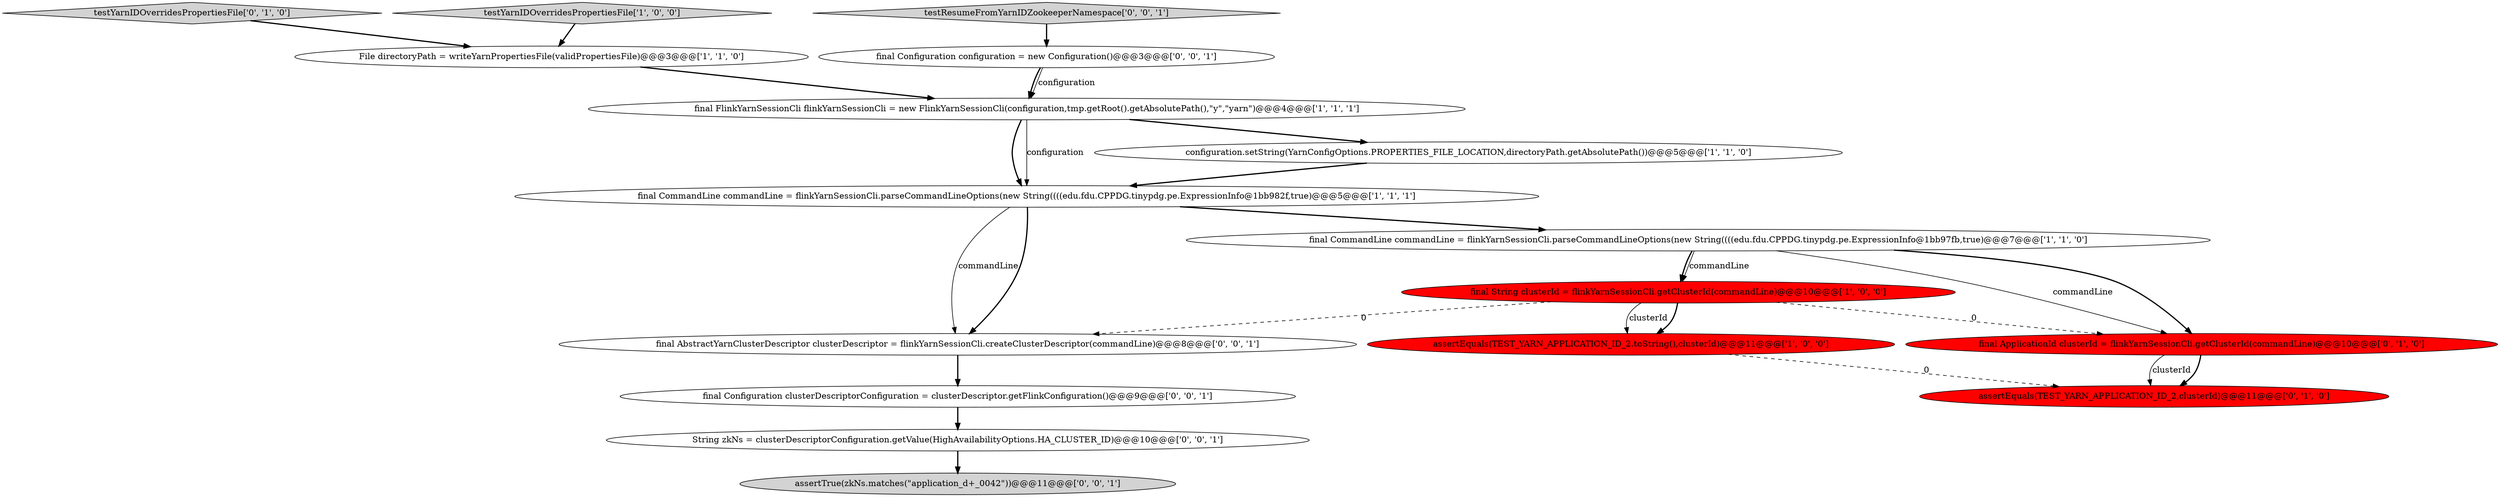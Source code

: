 digraph {
16 [style = filled, label = "final AbstractYarnClusterDescriptor clusterDescriptor = flinkYarnSessionCli.createClusterDescriptor(commandLine)@@@8@@@['0', '0', '1']", fillcolor = white, shape = ellipse image = "AAA0AAABBB3BBB"];
5 [style = filled, label = "testYarnIDOverridesPropertiesFile['1', '0', '0']", fillcolor = lightgray, shape = diamond image = "AAA0AAABBB1BBB"];
6 [style = filled, label = "final String clusterId = flinkYarnSessionCli.getClusterId(commandLine)@@@10@@@['1', '0', '0']", fillcolor = red, shape = ellipse image = "AAA1AAABBB1BBB"];
1 [style = filled, label = "final CommandLine commandLine = flinkYarnSessionCli.parseCommandLineOptions(new String((((edu.fdu.CPPDG.tinypdg.pe.ExpressionInfo@1bb982f,true)@@@5@@@['1', '1', '1']", fillcolor = white, shape = ellipse image = "AAA0AAABBB1BBB"];
9 [style = filled, label = "testYarnIDOverridesPropertiesFile['0', '1', '0']", fillcolor = lightgray, shape = diamond image = "AAA0AAABBB2BBB"];
8 [style = filled, label = "final ApplicationId clusterId = flinkYarnSessionCli.getClusterId(commandLine)@@@10@@@['0', '1', '0']", fillcolor = red, shape = ellipse image = "AAA1AAABBB2BBB"];
12 [style = filled, label = "String zkNs = clusterDescriptorConfiguration.getValue(HighAvailabilityOptions.HA_CLUSTER_ID)@@@10@@@['0', '0', '1']", fillcolor = white, shape = ellipse image = "AAA0AAABBB3BBB"];
15 [style = filled, label = "final Configuration clusterDescriptorConfiguration = clusterDescriptor.getFlinkConfiguration()@@@9@@@['0', '0', '1']", fillcolor = white, shape = ellipse image = "AAA0AAABBB3BBB"];
2 [style = filled, label = "File directoryPath = writeYarnPropertiesFile(validPropertiesFile)@@@3@@@['1', '1', '0']", fillcolor = white, shape = ellipse image = "AAA0AAABBB1BBB"];
7 [style = filled, label = "final FlinkYarnSessionCli flinkYarnSessionCli = new FlinkYarnSessionCli(configuration,tmp.getRoot().getAbsolutePath(),\"y\",\"yarn\")@@@4@@@['1', '1', '1']", fillcolor = white, shape = ellipse image = "AAA0AAABBB1BBB"];
3 [style = filled, label = "configuration.setString(YarnConfigOptions.PROPERTIES_FILE_LOCATION,directoryPath.getAbsolutePath())@@@5@@@['1', '1', '0']", fillcolor = white, shape = ellipse image = "AAA0AAABBB1BBB"];
4 [style = filled, label = "final CommandLine commandLine = flinkYarnSessionCli.parseCommandLineOptions(new String((((edu.fdu.CPPDG.tinypdg.pe.ExpressionInfo@1bb97fb,true)@@@7@@@['1', '1', '0']", fillcolor = white, shape = ellipse image = "AAA0AAABBB1BBB"];
0 [style = filled, label = "assertEquals(TEST_YARN_APPLICATION_ID_2.toString(),clusterId)@@@11@@@['1', '0', '0']", fillcolor = red, shape = ellipse image = "AAA1AAABBB1BBB"];
10 [style = filled, label = "assertEquals(TEST_YARN_APPLICATION_ID_2,clusterId)@@@11@@@['0', '1', '0']", fillcolor = red, shape = ellipse image = "AAA1AAABBB2BBB"];
14 [style = filled, label = "testResumeFromYarnIDZookeeperNamespace['0', '0', '1']", fillcolor = lightgray, shape = diamond image = "AAA0AAABBB3BBB"];
13 [style = filled, label = "assertTrue(zkNs.matches(\"application_\d+_0042\"))@@@11@@@['0', '0', '1']", fillcolor = lightgray, shape = ellipse image = "AAA0AAABBB3BBB"];
11 [style = filled, label = "final Configuration configuration = new Configuration()@@@3@@@['0', '0', '1']", fillcolor = white, shape = ellipse image = "AAA0AAABBB3BBB"];
16->15 [style = bold, label=""];
8->10 [style = bold, label=""];
4->8 [style = solid, label="commandLine"];
1->4 [style = bold, label=""];
6->8 [style = dashed, label="0"];
7->1 [style = bold, label=""];
3->1 [style = bold, label=""];
4->6 [style = bold, label=""];
9->2 [style = bold, label=""];
11->7 [style = solid, label="configuration"];
6->0 [style = bold, label=""];
7->3 [style = bold, label=""];
0->10 [style = dashed, label="0"];
12->13 [style = bold, label=""];
1->16 [style = solid, label="commandLine"];
5->2 [style = bold, label=""];
6->16 [style = dashed, label="0"];
6->0 [style = solid, label="clusterId"];
1->16 [style = bold, label=""];
11->7 [style = bold, label=""];
4->8 [style = bold, label=""];
15->12 [style = bold, label=""];
2->7 [style = bold, label=""];
14->11 [style = bold, label=""];
7->1 [style = solid, label="configuration"];
8->10 [style = solid, label="clusterId"];
4->6 [style = solid, label="commandLine"];
}
